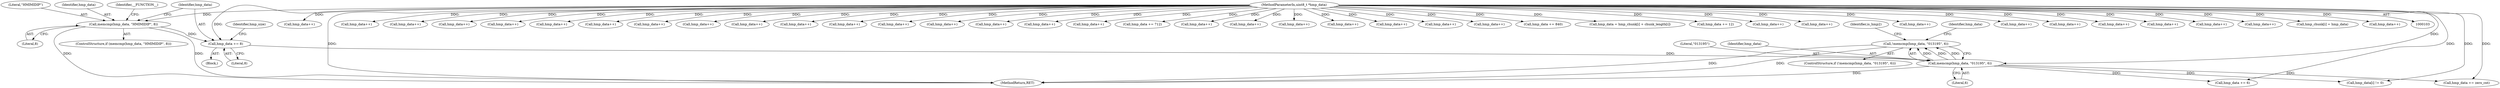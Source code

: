 digraph "0_wildmidi_660b513d99bced8783a4a5984ac2f742c74ebbdd_0@API" {
"1000214" [label="(Call,!memcmp(hmp_data, \"013195\", 6))"];
"1000215" [label="(Call,memcmp(hmp_data, \"013195\", 6))"];
"1000207" [label="(Call,hmp_data += 8)"];
"1000194" [label="(Call,memcmp(hmp_data, \"HMIMIDIP\", 8))"];
"1000104" [label="(MethodParameterIn,uint8_t *hmp_data)"];
"1000106" [label="(Block,)"];
"1000197" [label="(Literal,8)"];
"1000346" [label="(Call,hmp_data++)"];
"1000311" [label="(Call,hmp_data++)"];
"1000394" [label="(Call,hmp_data++)"];
"1000591" [label="(Call,hmp_data++)"];
"1000380" [label="(Call,hmp_data++)"];
"1000230" [label="(Identifier,is_hmp2)"];
"1000280" [label="(Call,hmp_data++)"];
"1000195" [label="(Identifier,hmp_data)"];
"1000251" [label="(Call,hmp_data[i] != 0)"];
"1000568" [label="(Call,hmp_data++)"];
"1000200" [label="(Identifier,__FUNCTION__)"];
"1000194" [label="(Call,memcmp(hmp_data, \"HMIMIDIP\", 8))"];
"1000274" [label="(Call,hmp_data++)"];
"1000214" [label="(Call,!memcmp(hmp_data, \"013195\", 6))"];
"1000218" [label="(Literal,6)"];
"1000324" [label="(Call,hmp_data++)"];
"1000437" [label="(Call,hmp_data++)"];
"1000554" [label="(Call,hmp_data++)"];
"1000659" [label="(Call,hmp_data++)"];
"1000387" [label="(Call,hmp_data++)"];
"1000444" [label="(Call,hmp_data++)"];
"1000722" [label="(Call,hmp_data++)"];
"1000207" [label="(Call,hmp_data += 8)"];
"1000213" [label="(ControlStructure,if (!memcmp(hmp_data, \"013195\", 6)))"];
"1000451" [label="(Call,hmp_data++)"];
"1000221" [label="(Identifier,hmp_data)"];
"1000208" [label="(Identifier,hmp_data)"];
"1000209" [label="(Literal,8)"];
"1000294" [label="(Call,hmp_data++)"];
"1000470" [label="(Call,hmp_data += 712)"];
"1000561" [label="(Call,hmp_data++)"];
"1000193" [label="(ControlStructure,if (memcmp(hmp_data, \"HMIMIDIP\", 8)))"];
"1000287" [label="(Call,hmp_data++)"];
"1000331" [label="(Call,hmp_data++)"];
"1000609" [label="(Call,hmp_data++)"];
"1001231" [label="(MethodReturn,RET)"];
"1000215" [label="(Call,memcmp(hmp_data, \"013195\", 6))"];
"1000645" [label="(Call,hmp_data++)"];
"1000374" [label="(Call,hmp_data++)"];
"1000652" [label="(Call,hmp_data++)"];
"1000462" [label="(Call,hmp_data += 840)"];
"1000742" [label="(Call,hmp_data = hmp_chunk[i] + chunk_length[i])"];
"1000217" [label="(Literal,\"013195\")"];
"1000302" [label="(Call,hmp_data += 12)"];
"1000340" [label="(Call,hmp_data++)"];
"1000548" [label="(Call,hmp_data++)"];
"1000265" [label="(Call,hmp_data += zero_cnt)"];
"1000360" [label="(Call,hmp_data++)"];
"1000216" [label="(Identifier,hmp_data)"];
"1000220" [label="(Call,hmp_data += 6)"];
"1000104" [label="(MethodParameterIn,uint8_t *hmp_data)"];
"1000431" [label="(Call,hmp_data++)"];
"1000600" [label="(Call,hmp_data++)"];
"1000353" [label="(Call,hmp_data++)"];
"1000196" [label="(Literal,\"HMIMIDIP\")"];
"1000639" [label="(Call,hmp_data++)"];
"1000317" [label="(Call,hmp_data++)"];
"1000696" [label="(Call,hmp_data++)"];
"1000535" [label="(Call,hmp_chunk[i] = hmp_data)"];
"1000583" [label="(Call,hmp_data++)"];
"1000211" [label="(Identifier,hmp_size)"];
"1000214" -> "1000213"  [label="AST: "];
"1000214" -> "1000215"  [label="CFG: "];
"1000215" -> "1000214"  [label="AST: "];
"1000221" -> "1000214"  [label="CFG: "];
"1000230" -> "1000214"  [label="CFG: "];
"1000214" -> "1001231"  [label="DDG: "];
"1000214" -> "1001231"  [label="DDG: "];
"1000215" -> "1000214"  [label="DDG: "];
"1000215" -> "1000214"  [label="DDG: "];
"1000215" -> "1000214"  [label="DDG: "];
"1000215" -> "1000218"  [label="CFG: "];
"1000216" -> "1000215"  [label="AST: "];
"1000217" -> "1000215"  [label="AST: "];
"1000218" -> "1000215"  [label="AST: "];
"1000215" -> "1001231"  [label="DDG: "];
"1000207" -> "1000215"  [label="DDG: "];
"1000104" -> "1000215"  [label="DDG: "];
"1000215" -> "1000220"  [label="DDG: "];
"1000215" -> "1000251"  [label="DDG: "];
"1000215" -> "1000265"  [label="DDG: "];
"1000207" -> "1000106"  [label="AST: "];
"1000207" -> "1000209"  [label="CFG: "];
"1000208" -> "1000207"  [label="AST: "];
"1000209" -> "1000207"  [label="AST: "];
"1000211" -> "1000207"  [label="CFG: "];
"1000194" -> "1000207"  [label="DDG: "];
"1000104" -> "1000207"  [label="DDG: "];
"1000194" -> "1000193"  [label="AST: "];
"1000194" -> "1000197"  [label="CFG: "];
"1000195" -> "1000194"  [label="AST: "];
"1000196" -> "1000194"  [label="AST: "];
"1000197" -> "1000194"  [label="AST: "];
"1000200" -> "1000194"  [label="CFG: "];
"1000208" -> "1000194"  [label="CFG: "];
"1000194" -> "1001231"  [label="DDG: "];
"1000194" -> "1001231"  [label="DDG: "];
"1000104" -> "1000194"  [label="DDG: "];
"1000104" -> "1000103"  [label="AST: "];
"1000104" -> "1001231"  [label="DDG: "];
"1000104" -> "1000220"  [label="DDG: "];
"1000104" -> "1000251"  [label="DDG: "];
"1000104" -> "1000265"  [label="DDG: "];
"1000104" -> "1000274"  [label="DDG: "];
"1000104" -> "1000280"  [label="DDG: "];
"1000104" -> "1000287"  [label="DDG: "];
"1000104" -> "1000294"  [label="DDG: "];
"1000104" -> "1000302"  [label="DDG: "];
"1000104" -> "1000311"  [label="DDG: "];
"1000104" -> "1000317"  [label="DDG: "];
"1000104" -> "1000324"  [label="DDG: "];
"1000104" -> "1000331"  [label="DDG: "];
"1000104" -> "1000340"  [label="DDG: "];
"1000104" -> "1000346"  [label="DDG: "];
"1000104" -> "1000353"  [label="DDG: "];
"1000104" -> "1000360"  [label="DDG: "];
"1000104" -> "1000374"  [label="DDG: "];
"1000104" -> "1000380"  [label="DDG: "];
"1000104" -> "1000387"  [label="DDG: "];
"1000104" -> "1000394"  [label="DDG: "];
"1000104" -> "1000431"  [label="DDG: "];
"1000104" -> "1000437"  [label="DDG: "];
"1000104" -> "1000444"  [label="DDG: "];
"1000104" -> "1000451"  [label="DDG: "];
"1000104" -> "1000462"  [label="DDG: "];
"1000104" -> "1000470"  [label="DDG: "];
"1000104" -> "1000535"  [label="DDG: "];
"1000104" -> "1000548"  [label="DDG: "];
"1000104" -> "1000554"  [label="DDG: "];
"1000104" -> "1000561"  [label="DDG: "];
"1000104" -> "1000568"  [label="DDG: "];
"1000104" -> "1000583"  [label="DDG: "];
"1000104" -> "1000591"  [label="DDG: "];
"1000104" -> "1000600"  [label="DDG: "];
"1000104" -> "1000609"  [label="DDG: "];
"1000104" -> "1000639"  [label="DDG: "];
"1000104" -> "1000645"  [label="DDG: "];
"1000104" -> "1000652"  [label="DDG: "];
"1000104" -> "1000659"  [label="DDG: "];
"1000104" -> "1000696"  [label="DDG: "];
"1000104" -> "1000722"  [label="DDG: "];
"1000104" -> "1000742"  [label="DDG: "];
}
